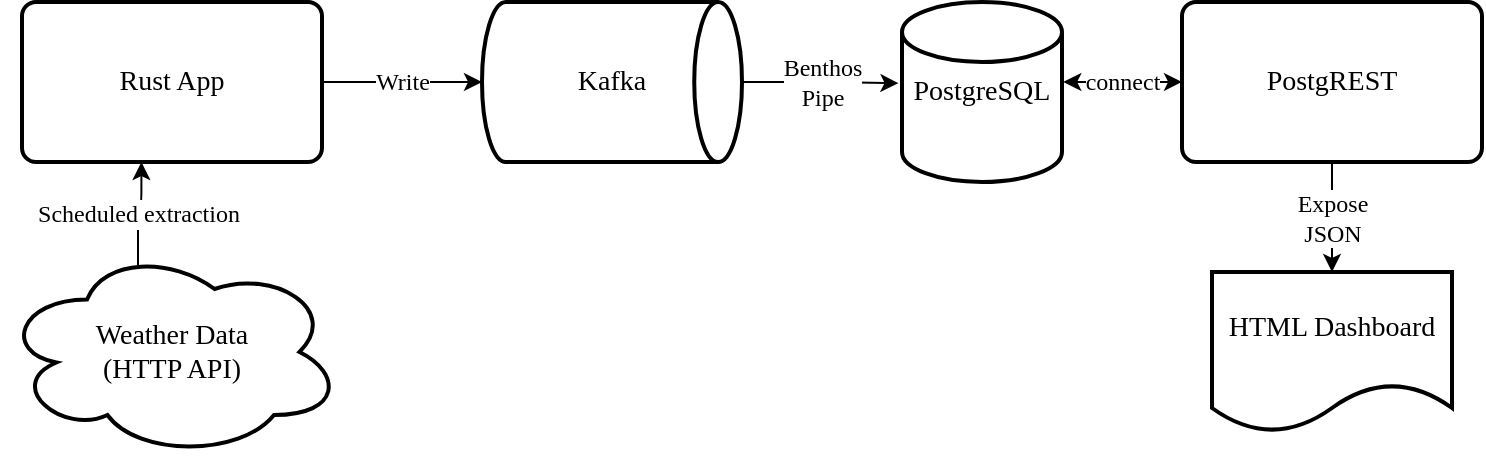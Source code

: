 <mxfile version="19.0.3" type="device"><diagram id="VbPKXA4Vc_Uu4hfrXZgC" name="Page-1"><mxGraphModel dx="1348" dy="878" grid="1" gridSize="10" guides="1" tooltips="1" connect="1" arrows="1" fold="1" page="1" pageScale="1" pageWidth="850" pageHeight="1100" background="#FFFFFF" math="0" shadow="0"><root><mxCell id="0"/><mxCell id="1" parent="0"/><mxCell id="bDBwPkmx8jAsi7rsPdxF-3" value="connect" style="edgeStyle=orthogonalEdgeStyle;rounded=0;orthogonalLoop=1;jettySize=auto;html=1;exitX=1.008;exitY=0.444;exitDx=0;exitDy=0;exitPerimeter=0;startArrow=classic;startFill=1;fontFamily=Mirza;fontSize=12;" edge="1" parent="1" source="4lHPvMcZZk2dJuozKs2o-1" target="bDBwPkmx8jAsi7rsPdxF-1"><mxGeometry relative="1" as="geometry"/></mxCell><mxCell id="4lHPvMcZZk2dJuozKs2o-1" value="PostgreSQL" style="strokeWidth=2;html=1;shape=mxgraph.flowchart.database;whiteSpace=wrap;fontFamily=Mirza;fontSize=14;rounded=1;" parent="1" vertex="1"><mxGeometry x="470" y="30" width="80" height="90" as="geometry"/></mxCell><mxCell id="4lHPvMcZZk2dJuozKs2o-9" value="Benthos&lt;br&gt;Pipe" style="edgeStyle=orthogonalEdgeStyle;rounded=1;orthogonalLoop=1;jettySize=auto;html=1;exitX=1;exitY=0.5;exitDx=0;exitDy=0;exitPerimeter=0;entryX=-0.022;entryY=0.451;entryDx=0;entryDy=0;fontFamily=Mirza;fontSize=12;entryPerimeter=0;" parent="1" source="4lHPvMcZZk2dJuozKs2o-2" target="4lHPvMcZZk2dJuozKs2o-1" edge="1"><mxGeometry relative="1" as="geometry"><mxPoint x="465" y="70" as="targetPoint"/></mxGeometry></mxCell><mxCell id="4lHPvMcZZk2dJuozKs2o-2" value="Kafka" style="strokeWidth=2;html=1;shape=mxgraph.flowchart.direct_data;whiteSpace=wrap;fontFamily=Mirza;fontSize=14;rounded=1;" parent="1" vertex="1"><mxGeometry x="260" y="30" width="130" height="80" as="geometry"/></mxCell><mxCell id="4lHPvMcZZk2dJuozKs2o-10" value="Scheduled extraction" style="edgeStyle=orthogonalEdgeStyle;rounded=1;orthogonalLoop=1;jettySize=auto;html=1;exitX=0.4;exitY=0.1;exitDx=0;exitDy=0;exitPerimeter=0;entryX=0.398;entryY=1;entryDx=0;entryDy=0;entryPerimeter=0;fontFamily=Mirza;fontSize=12;" parent="1" source="4lHPvMcZZk2dJuozKs2o-6" target="4lHPvMcZZk2dJuozKs2o-7" edge="1"><mxGeometry relative="1" as="geometry"/></mxCell><mxCell id="4lHPvMcZZk2dJuozKs2o-6" value="Weather Data&lt;br&gt;(HTTP API)" style="ellipse;shape=cloud;whiteSpace=wrap;html=1;strokeWidth=2;fontFamily=Mirza;fontSize=14;rounded=1;" parent="1" vertex="1"><mxGeometry x="20" y="152.5" width="170" height="105" as="geometry"/></mxCell><mxCell id="4lHPvMcZZk2dJuozKs2o-8" value="Write" style="edgeStyle=orthogonalEdgeStyle;rounded=1;orthogonalLoop=1;jettySize=auto;html=1;exitX=1;exitY=0.5;exitDx=0;exitDy=0;entryX=0;entryY=0.5;entryDx=0;entryDy=0;entryPerimeter=0;fontFamily=Mirza;fontSize=12;" parent="1" source="4lHPvMcZZk2dJuozKs2o-7" target="4lHPvMcZZk2dJuozKs2o-2" edge="1"><mxGeometry relative="1" as="geometry"/></mxCell><mxCell id="4lHPvMcZZk2dJuozKs2o-7" value="Rust App" style="rounded=1;whiteSpace=wrap;html=1;absoluteArcSize=1;arcSize=14;strokeWidth=2;fontFamily=Mirza;fontSize=14;" parent="1" vertex="1"><mxGeometry x="30" y="30" width="150" height="80" as="geometry"/></mxCell><mxCell id="bDBwPkmx8jAsi7rsPdxF-5" value="&lt;font style=&quot;font-size: 12px;&quot;&gt;Expose&lt;br style=&quot;font-size: 12px;&quot;&gt;JSON&lt;/font&gt;" style="edgeStyle=orthogonalEdgeStyle;rounded=0;orthogonalLoop=1;jettySize=auto;html=1;fontFamily=Mirza;fontSize=12;" edge="1" parent="1" source="bDBwPkmx8jAsi7rsPdxF-1" target="bDBwPkmx8jAsi7rsPdxF-4"><mxGeometry relative="1" as="geometry"/></mxCell><mxCell id="bDBwPkmx8jAsi7rsPdxF-1" value="PostgREST" style="rounded=1;whiteSpace=wrap;html=1;absoluteArcSize=1;arcSize=14;strokeWidth=2;fontFamily=Mirza;fontSize=14;" vertex="1" parent="1"><mxGeometry x="610" y="30" width="150" height="80" as="geometry"/></mxCell><mxCell id="bDBwPkmx8jAsi7rsPdxF-4" value="&lt;font style=&quot;font-size: 14px;&quot;&gt;HTML Dashboard&lt;/font&gt;" style="shape=document;whiteSpace=wrap;html=1;boundedLbl=1;strokeWidth=2;fontFamily=Mirza;fontSize=14;" vertex="1" parent="1"><mxGeometry x="625" y="165" width="120" height="80" as="geometry"/></mxCell></root></mxGraphModel></diagram></mxfile>